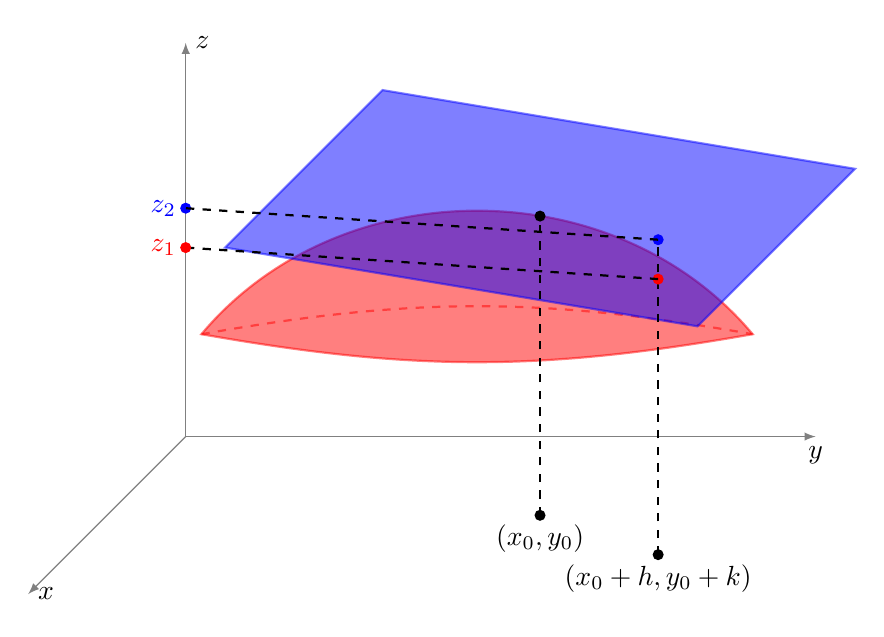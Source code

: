 \begin{tikzpicture}[scale=2]

  % Axes
  \draw[->,>=latex, gray] (0,0)--++(-1,-1) node[right,black] {$x$};
  \draw[->,>=latex, gray] (0,0)--(4,0) node[below,black] {$y$};
  \draw[->,>=latex, gray] (0,0)--(0,2.5) node[right,black] {$z$};

  % Pseudo surface
  \draw [fill=red, draw=red, thick, opacity=0.5] (0.1,0.65) to[bend right=10] ++(3.5,0) to [bend right=50] cycle;

  \draw [dashed, draw=red, thick,  opacity=0.5] (0.1,0.65) to[bend left=10] ++(3.5,0);

  % Plan tangent
  \draw [fill=blue, thick, draw=blue, opacity=0.5] (0.25,1.2)--++(3,-0.5)--++(1,1)--++(-3,0.5)--cycle;


% (x_0,y_0)
\fill (2.25,-0.5) circle (1pt) node[below] {$(x_0,y_0)$};
\fill (2.25,1.4) circle (1pt);
\draw[dashed, thick] (2.25,-0.5)--++(0,1.85);



% (x_0,y_0)+(h,k)
\fill (3,-0.75) circle (1pt) node[below] {$(x_0+h,y_0+k)$};
\fill[blue] (3,1.25) circle (1pt);
\draw[dashed, thick] (3,-0.75)--++(0,2.0);
\fill[blue] (0,1.25+0.2) circle (1pt) node[left]{$z_2$};
\draw[dashed, thick] (3,1.25)--(0,1.25+0.2);

\fill[red] (3,1.0) circle (1pt);
\draw[dashed, thick] (3,1.0)--(0,1.0+0.2);
\fill[red] (0,1.0+0.2) circle (1pt) node[left]{$z_1$};



\end{tikzpicture}
